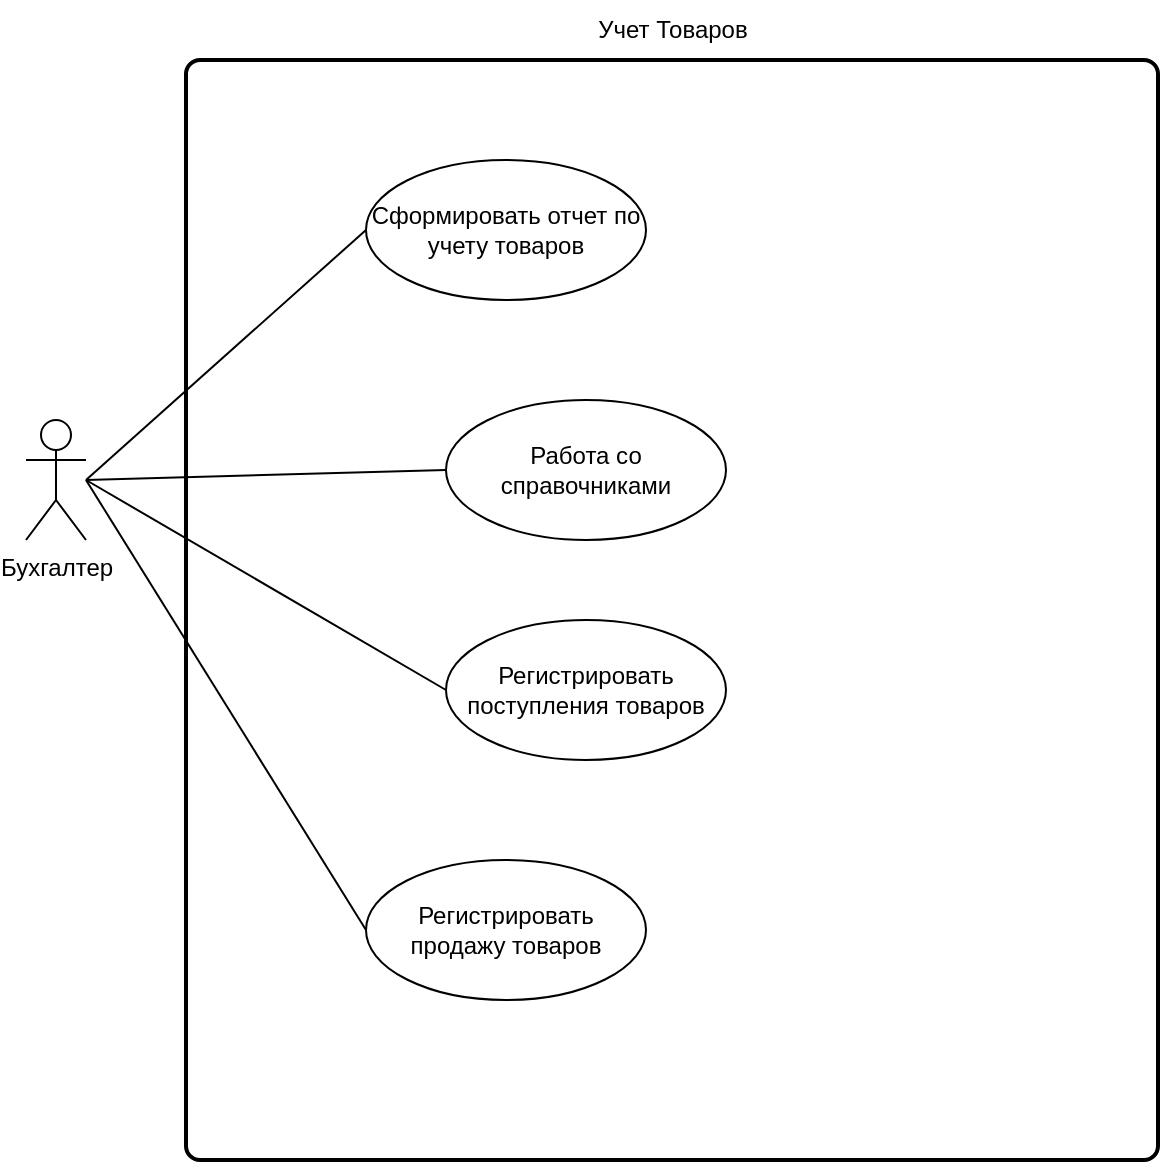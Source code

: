 <mxfile version="24.7.16">
  <diagram name="Страница — 1" id="A0N9_PXIGbkjCUN3LOct">
    <mxGraphModel dx="983" dy="552" grid="1" gridSize="10" guides="1" tooltips="1" connect="1" arrows="1" fold="1" page="1" pageScale="1" pageWidth="827" pageHeight="1169" math="0" shadow="0">
      <root>
        <mxCell id="0" />
        <mxCell id="1" parent="0" />
        <mxCell id="wjlt4hcQbg-Al8Nwyg-x-2" value="" style="rounded=1;whiteSpace=wrap;html=1;absoluteArcSize=1;arcSize=14;strokeWidth=2;" vertex="1" parent="1">
          <mxGeometry x="190" y="170" width="486" height="550" as="geometry" />
        </mxCell>
        <mxCell id="wjlt4hcQbg-Al8Nwyg-x-3" value="Учет Товаров" style="text;html=1;align=center;verticalAlign=middle;resizable=0;points=[];autosize=1;strokeColor=none;fillColor=none;" vertex="1" parent="1">
          <mxGeometry x="383" y="140" width="100" height="30" as="geometry" />
        </mxCell>
        <mxCell id="wjlt4hcQbg-Al8Nwyg-x-4" value="Сформировать отчет по учету товаров" style="ellipse;whiteSpace=wrap;html=1;" vertex="1" parent="1">
          <mxGeometry x="280" y="220" width="140" height="70" as="geometry" />
        </mxCell>
        <mxCell id="wjlt4hcQbg-Al8Nwyg-x-7" style="rounded=0;orthogonalLoop=1;jettySize=auto;html=1;entryX=0;entryY=0.5;entryDx=0;entryDy=0;endArrow=none;endFill=0;" edge="1" parent="1" target="wjlt4hcQbg-Al8Nwyg-x-4">
          <mxGeometry relative="1" as="geometry">
            <mxPoint x="140" y="380" as="sourcePoint" />
          </mxGeometry>
        </mxCell>
        <mxCell id="wjlt4hcQbg-Al8Nwyg-x-11" style="rounded=0;orthogonalLoop=1;jettySize=auto;html=1;entryX=0;entryY=0.5;entryDx=0;entryDy=0;endArrow=none;endFill=0;" edge="1" parent="1" target="wjlt4hcQbg-Al8Nwyg-x-10">
          <mxGeometry relative="1" as="geometry">
            <mxPoint x="140" y="380" as="sourcePoint" />
          </mxGeometry>
        </mxCell>
        <mxCell id="wjlt4hcQbg-Al8Nwyg-x-14" style="rounded=0;orthogonalLoop=1;jettySize=auto;html=1;entryX=0;entryY=0.5;entryDx=0;entryDy=0;endArrow=none;endFill=0;" edge="1" parent="1" target="wjlt4hcQbg-Al8Nwyg-x-12">
          <mxGeometry relative="1" as="geometry">
            <mxPoint x="140" y="380" as="sourcePoint" />
          </mxGeometry>
        </mxCell>
        <mxCell id="wjlt4hcQbg-Al8Nwyg-x-15" style="rounded=0;orthogonalLoop=1;jettySize=auto;html=1;entryX=0;entryY=0.5;entryDx=0;entryDy=0;endArrow=none;endFill=0;" edge="1" parent="1" target="wjlt4hcQbg-Al8Nwyg-x-13">
          <mxGeometry relative="1" as="geometry">
            <mxPoint x="140" y="380" as="sourcePoint" />
          </mxGeometry>
        </mxCell>
        <mxCell id="wjlt4hcQbg-Al8Nwyg-x-5" value="Бухгалтер" style="shape=umlActor;verticalLabelPosition=bottom;verticalAlign=top;html=1;" vertex="1" parent="1">
          <mxGeometry x="110" y="350" width="30" height="60" as="geometry" />
        </mxCell>
        <mxCell id="wjlt4hcQbg-Al8Nwyg-x-9" style="rounded=0;orthogonalLoop=1;jettySize=auto;html=1;entryX=0;entryY=0.5;entryDx=0;entryDy=0;" edge="1" parent="1" target="wjlt4hcQbg-Al8Nwyg-x-8">
          <mxGeometry relative="1" as="geometry">
            <mxPoint x="140" y="540.714" as="sourcePoint" />
          </mxGeometry>
        </mxCell>
        <mxCell id="wjlt4hcQbg-Al8Nwyg-x-10" value="Работа со справочниками" style="ellipse;whiteSpace=wrap;html=1;" vertex="1" parent="1">
          <mxGeometry x="320" y="340" width="140" height="70" as="geometry" />
        </mxCell>
        <mxCell id="wjlt4hcQbg-Al8Nwyg-x-12" value="Регистрировать поступления товаров" style="ellipse;whiteSpace=wrap;html=1;" vertex="1" parent="1">
          <mxGeometry x="320" y="450" width="140" height="70" as="geometry" />
        </mxCell>
        <mxCell id="wjlt4hcQbg-Al8Nwyg-x-13" value="Регистрировать продажу товаров" style="ellipse;whiteSpace=wrap;html=1;" vertex="1" parent="1">
          <mxGeometry x="280" y="570" width="140" height="70" as="geometry" />
        </mxCell>
      </root>
    </mxGraphModel>
  </diagram>
</mxfile>
